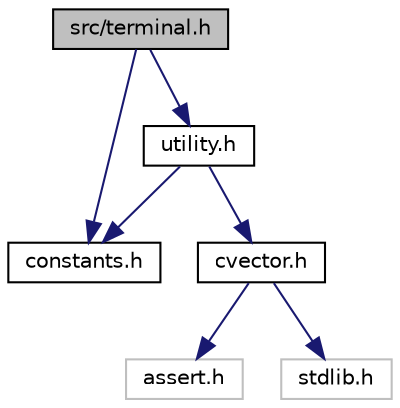 digraph "src/terminal.h"
{
 // LATEX_PDF_SIZE
  edge [fontname="Helvetica",fontsize="10",labelfontname="Helvetica",labelfontsize="10"];
  node [fontname="Helvetica",fontsize="10",shape=record];
  Node1 [label="src/terminal.h",height=0.2,width=0.4,color="black", fillcolor="grey75", style="filled", fontcolor="black",tooltip="Gestione dell'interfaccia grafica del gioco miniLaska attraverso il terminale."];
  Node1 -> Node2 [color="midnightblue",fontsize="10",style="solid",fontname="Helvetica"];
  Node2 [label="constants.h",height=0.2,width=0.4,color="black", fillcolor="white", style="filled",URL="$constants_8h.html",tooltip="Dichiarazione delle costanti utilizzate nel gioco."];
  Node1 -> Node3 [color="midnightblue",fontsize="10",style="solid",fontname="Helvetica"];
  Node3 [label="utility.h",height=0.2,width=0.4,color="black", fillcolor="white", style="filled",URL="$utility_8h.html",tooltip="Dichiarazione enum, struts e funzioni di supporto."];
  Node3 -> Node2 [color="midnightblue",fontsize="10",style="solid",fontname="Helvetica"];
  Node3 -> Node4 [color="midnightblue",fontsize="10",style="solid",fontname="Helvetica"];
  Node4 [label="cvector.h",height=0.2,width=0.4,color="black", fillcolor="white", style="filled",URL="$cvector_8h.html",tooltip=" "];
  Node4 -> Node5 [color="midnightblue",fontsize="10",style="solid",fontname="Helvetica"];
  Node5 [label="assert.h",height=0.2,width=0.4,color="grey75", fillcolor="white", style="filled",tooltip=" "];
  Node4 -> Node6 [color="midnightblue",fontsize="10",style="solid",fontname="Helvetica"];
  Node6 [label="stdlib.h",height=0.2,width=0.4,color="grey75", fillcolor="white", style="filled",tooltip=" "];
}
